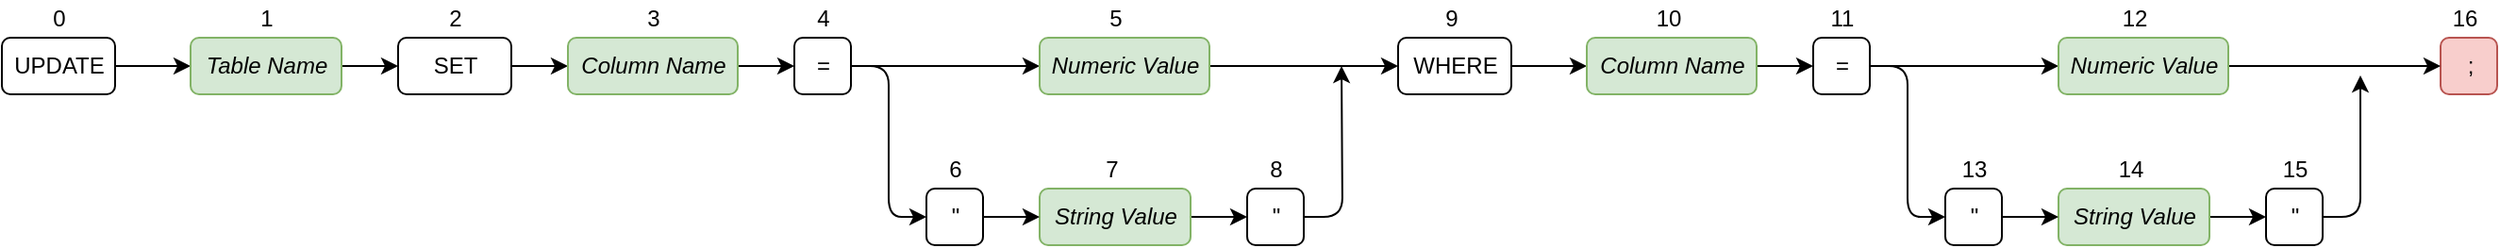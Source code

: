 <mxfile version="13.7.7" type="device"><diagram id="HH97DMklG3GvuwQJtJBX" name="Page-1"><mxGraphModel dx="1422" dy="804" grid="1" gridSize="10" guides="1" tooltips="1" connect="1" arrows="1" fold="1" page="1" pageScale="1" pageWidth="850" pageHeight="1100" math="0" shadow="0"><root><mxCell id="0"/><mxCell id="1" parent="0"/><mxCell id="w54cBLAl5rAkxmdbFsFD-27" style="edgeStyle=orthogonalEdgeStyle;orthogonalLoop=1;jettySize=auto;html=1;exitX=1;exitY=0.5;exitDx=0;exitDy=0;entryX=0;entryY=0.5;entryDx=0;entryDy=0;" parent="1" source="w54cBLAl5rAkxmdbFsFD-1" target="w54cBLAl5rAkxmdbFsFD-5" edge="1"><mxGeometry relative="1" as="geometry"><mxPoint x="160" y="95" as="targetPoint"/></mxGeometry></mxCell><mxCell id="w54cBLAl5rAkxmdbFsFD-1" value="UPDATE" style="html=1;rounded=1;" parent="1" vertex="1"><mxGeometry x="80" y="80" width="60" height="30" as="geometry"/></mxCell><mxCell id="w54cBLAl5rAkxmdbFsFD-2" value="0" style="text;html=1;align=center;verticalAlign=middle;resizable=0;points=[];autosize=1;rounded=1;" parent="1" vertex="1"><mxGeometry x="100" y="60" width="20" height="20" as="geometry"/></mxCell><mxCell id="w54cBLAl5rAkxmdbFsFD-29" style="edgeStyle=orthogonalEdgeStyle;orthogonalLoop=1;jettySize=auto;html=1;exitX=1;exitY=0.5;exitDx=0;exitDy=0;entryX=0;entryY=0.5;entryDx=0;entryDy=0;" parent="1" source="w54cBLAl5rAkxmdbFsFD-5" target="w54cBLAl5rAkxmdbFsFD-45" edge="1"><mxGeometry relative="1" as="geometry"><mxPoint x="290" y="95" as="targetPoint"/></mxGeometry></mxCell><mxCell id="w54cBLAl5rAkxmdbFsFD-5" value="&lt;i&gt;Table Name&lt;/i&gt;" style="html=1;fillColor=#d5e8d4;strokeColor=#82b366;rounded=1;" parent="1" vertex="1"><mxGeometry x="180" y="80" width="80" height="30" as="geometry"/></mxCell><mxCell id="w54cBLAl5rAkxmdbFsFD-6" value="1" style="text;html=1;align=center;verticalAlign=middle;resizable=0;points=[];autosize=1;rounded=1;" parent="1" vertex="1"><mxGeometry x="210" y="60" width="20" height="20" as="geometry"/></mxCell><mxCell id="w54cBLAl5rAkxmdbFsFD-44" style="edgeStyle=orthogonalEdgeStyle;orthogonalLoop=1;jettySize=auto;html=1;exitX=1;exitY=0.5;exitDx=0;exitDy=0;entryX=0;entryY=0.5;entryDx=0;entryDy=0;" parent="1" source="w54cBLAl5rAkxmdbFsFD-45" edge="1"><mxGeometry relative="1" as="geometry"><mxPoint x="380" y="95" as="targetPoint"/></mxGeometry></mxCell><mxCell id="w54cBLAl5rAkxmdbFsFD-45" value="SET" style="html=1;rounded=1;" parent="1" vertex="1"><mxGeometry x="290" y="80" width="60" height="30" as="geometry"/></mxCell><mxCell id="w54cBLAl5rAkxmdbFsFD-46" value="2" style="text;html=1;align=center;verticalAlign=middle;resizable=0;points=[];autosize=1;rounded=1;" parent="1" vertex="1"><mxGeometry x="310" y="60" width="20" height="20" as="geometry"/></mxCell><mxCell id="w54cBLAl5rAkxmdbFsFD-50" style="edgeStyle=orthogonalEdgeStyle;orthogonalLoop=1;jettySize=auto;html=1;exitX=1;exitY=0.5;exitDx=0;exitDy=0;entryX=0;entryY=0.5;entryDx=0;entryDy=0;" parent="1" source="w54cBLAl5rAkxmdbFsFD-51" target="w54cBLAl5rAkxmdbFsFD-62" edge="1"><mxGeometry relative="1" as="geometry"><mxPoint x="490" y="95" as="sourcePoint"/><mxPoint x="520" y="95" as="targetPoint"/></mxGeometry></mxCell><mxCell id="w54cBLAl5rAkxmdbFsFD-51" value="&lt;i&gt;Column Name&lt;/i&gt;" style="html=1;fillColor=#d5e8d4;strokeColor=#82b366;rounded=1;" parent="1" vertex="1"><mxGeometry x="380" y="80" width="90" height="30" as="geometry"/></mxCell><mxCell id="w54cBLAl5rAkxmdbFsFD-52" value="3" style="text;html=1;align=center;verticalAlign=middle;resizable=0;points=[];autosize=1;rounded=1;" parent="1" vertex="1"><mxGeometry x="415" y="60" width="20" height="20" as="geometry"/></mxCell><mxCell id="w54cBLAl5rAkxmdbFsFD-53" value=";" style="html=1;fillColor=#f8cecc;strokeColor=#b85450;rounded=1;" parent="1" vertex="1"><mxGeometry x="1372.5" y="80" width="30" height="30" as="geometry"/></mxCell><mxCell id="w54cBLAl5rAkxmdbFsFD-54" value="16" style="text;html=1;align=center;verticalAlign=middle;resizable=0;points=[];autosize=1;rounded=1;" parent="1" vertex="1"><mxGeometry x="1370" y="60" width="30" height="20" as="geometry"/></mxCell><mxCell id="w54cBLAl5rAkxmdbFsFD-76" style="edgeStyle=orthogonalEdgeStyle;orthogonalLoop=1;jettySize=auto;html=1;exitX=1;exitY=0.5;exitDx=0;exitDy=0;entryX=0;entryY=0.5;entryDx=0;entryDy=0;" parent="1" source="w54cBLAl5rAkxmdbFsFD-62" target="OghNVY7gZvebHVWYfb0N-5" edge="1"><mxGeometry relative="1" as="geometry"><mxPoint x="555" y="95" as="targetPoint"/></mxGeometry></mxCell><mxCell id="OghNVY7gZvebHVWYfb0N-9" style="edgeStyle=orthogonalEdgeStyle;rounded=1;orthogonalLoop=1;jettySize=auto;html=1;exitX=1;exitY=0.5;exitDx=0;exitDy=0;" parent="1" source="w54cBLAl5rAkxmdbFsFD-62" target="w54cBLAl5rAkxmdbFsFD-74" edge="1"><mxGeometry relative="1" as="geometry"/></mxCell><mxCell id="w54cBLAl5rAkxmdbFsFD-62" value="=" style="html=1;rounded=1;" parent="1" vertex="1"><mxGeometry x="500" y="80" width="30" height="30" as="geometry"/></mxCell><mxCell id="w54cBLAl5rAkxmdbFsFD-63" value="4" style="text;html=1;align=center;verticalAlign=middle;resizable=0;points=[];autosize=1;rounded=1;" parent="1" vertex="1"><mxGeometry x="505" y="60" width="20" height="20" as="geometry"/></mxCell><mxCell id="OghNVY7gZvebHVWYfb0N-10" style="edgeStyle=orthogonalEdgeStyle;rounded=1;orthogonalLoop=1;jettySize=auto;html=1;exitX=1;exitY=0.5;exitDx=0;exitDy=0;entryX=0;entryY=0.5;entryDx=0;entryDy=0;" parent="1" source="w54cBLAl5rAkxmdbFsFD-74" target="w54cBLAl5rAkxmdbFsFD-96" edge="1"><mxGeometry relative="1" as="geometry"/></mxCell><mxCell id="w54cBLAl5rAkxmdbFsFD-74" value="&lt;i&gt;Numeric Value&lt;/i&gt;" style="html=1;fillColor=#d5e8d4;strokeColor=#82b366;rounded=1;" parent="1" vertex="1"><mxGeometry x="630" y="80" width="90" height="30" as="geometry"/></mxCell><mxCell id="w54cBLAl5rAkxmdbFsFD-75" value="5" style="text;html=1;align=center;verticalAlign=middle;resizable=0;points=[];autosize=1;rounded=1;" parent="1" vertex="1"><mxGeometry x="660" y="60" width="20" height="20" as="geometry"/></mxCell><mxCell id="w54cBLAl5rAkxmdbFsFD-107" style="edgeStyle=orthogonalEdgeStyle;orthogonalLoop=1;jettySize=auto;html=1;exitX=1;exitY=0.5;exitDx=0;exitDy=0;" parent="1" source="OghNVY7gZvebHVWYfb0N-6" edge="1"><mxGeometry relative="1" as="geometry"><mxPoint x="690" y="95" as="sourcePoint"/><mxPoint x="790" y="95" as="targetPoint"/></mxGeometry></mxCell><mxCell id="w54cBLAl5rAkxmdbFsFD-95" style="edgeStyle=orthogonalEdgeStyle;orthogonalLoop=1;jettySize=auto;html=1;exitX=1;exitY=0.5;exitDx=0;exitDy=0;entryX=0;entryY=0.5;entryDx=0;entryDy=0;" parent="1" source="w54cBLAl5rAkxmdbFsFD-96" target="w54cBLAl5rAkxmdbFsFD-99" edge="1"><mxGeometry relative="1" as="geometry"><mxPoint x="910" y="95" as="targetPoint"/></mxGeometry></mxCell><mxCell id="w54cBLAl5rAkxmdbFsFD-96" value="WHERE" style="html=1;rounded=1;" parent="1" vertex="1"><mxGeometry x="820" y="80" width="60" height="30" as="geometry"/></mxCell><mxCell id="w54cBLAl5rAkxmdbFsFD-97" value="9" style="text;html=1;align=center;verticalAlign=middle;resizable=0;points=[];autosize=1;rounded=1;" parent="1" vertex="1"><mxGeometry x="837.5" y="60" width="20" height="20" as="geometry"/></mxCell><mxCell id="w54cBLAl5rAkxmdbFsFD-98" style="edgeStyle=orthogonalEdgeStyle;orthogonalLoop=1;jettySize=auto;html=1;exitX=1;exitY=0.5;exitDx=0;exitDy=0;entryX=0;entryY=0.5;entryDx=0;entryDy=0;" parent="1" source="w54cBLAl5rAkxmdbFsFD-99" target="w54cBLAl5rAkxmdbFsFD-102" edge="1"><mxGeometry relative="1" as="geometry"><mxPoint x="1030" y="95" as="sourcePoint"/><mxPoint x="1060" y="95" as="targetPoint"/></mxGeometry></mxCell><mxCell id="w54cBLAl5rAkxmdbFsFD-99" value="&lt;i&gt;Column Name&lt;/i&gt;" style="html=1;fillColor=#d5e8d4;strokeColor=#82b366;rounded=1;" parent="1" vertex="1"><mxGeometry x="920" y="80" width="90" height="30" as="geometry"/></mxCell><mxCell id="w54cBLAl5rAkxmdbFsFD-100" value="10" style="text;html=1;align=center;verticalAlign=middle;resizable=0;points=[];autosize=1;rounded=1;" parent="1" vertex="1"><mxGeometry x="947.5" y="60" width="30" height="20" as="geometry"/></mxCell><mxCell id="w54cBLAl5rAkxmdbFsFD-101" style="edgeStyle=orthogonalEdgeStyle;orthogonalLoop=1;jettySize=auto;html=1;exitX=1;exitY=0.5;exitDx=0;exitDy=0;entryX=0;entryY=0.5;entryDx=0;entryDy=0;" parent="1" source="w54cBLAl5rAkxmdbFsFD-102" target="w54cBLAl5rAkxmdbFsFD-104" edge="1"><mxGeometry relative="1" as="geometry"><mxPoint x="1095" y="95" as="targetPoint"/></mxGeometry></mxCell><mxCell id="9iL0rGQUI6W5r0ejlrNd-7" style="edgeStyle=orthogonalEdgeStyle;rounded=1;orthogonalLoop=1;jettySize=auto;html=1;exitX=1;exitY=0.5;exitDx=0;exitDy=0;entryX=0;entryY=0.5;entryDx=0;entryDy=0;" parent="1" source="w54cBLAl5rAkxmdbFsFD-102" target="9iL0rGQUI6W5r0ejlrNd-3" edge="1"><mxGeometry relative="1" as="geometry"/></mxCell><mxCell id="w54cBLAl5rAkxmdbFsFD-102" value="=" style="html=1;rounded=1;" parent="1" vertex="1"><mxGeometry x="1040" y="80" width="30" height="30" as="geometry"/></mxCell><mxCell id="w54cBLAl5rAkxmdbFsFD-103" value="11" style="text;html=1;align=center;verticalAlign=middle;resizable=0;points=[];autosize=1;rounded=1;" parent="1" vertex="1"><mxGeometry x="1040" y="60" width="30" height="20" as="geometry"/></mxCell><mxCell id="w54cBLAl5rAkxmdbFsFD-106" style="edgeStyle=orthogonalEdgeStyle;orthogonalLoop=1;jettySize=auto;html=1;exitX=1;exitY=0.5;exitDx=0;exitDy=0;entryX=0;entryY=0.5;entryDx=0;entryDy=0;" parent="1" source="w54cBLAl5rAkxmdbFsFD-104" target="w54cBLAl5rAkxmdbFsFD-53" edge="1"><mxGeometry relative="1" as="geometry"/></mxCell><mxCell id="w54cBLAl5rAkxmdbFsFD-104" value="&lt;i&gt;Numeric Value&lt;/i&gt;" style="html=1;fillColor=#d5e8d4;strokeColor=#82b366;rounded=1;" parent="1" vertex="1"><mxGeometry x="1170" y="80" width="90" height="30" as="geometry"/></mxCell><mxCell id="w54cBLAl5rAkxmdbFsFD-105" value="12" style="text;html=1;align=center;verticalAlign=middle;resizable=0;points=[];autosize=1;rounded=1;" parent="1" vertex="1"><mxGeometry x="1195" y="60" width="30" height="20" as="geometry"/></mxCell><mxCell id="9iL0rGQUI6W5r0ejlrNd-6" style="edgeStyle=orthogonalEdgeStyle;rounded=0;orthogonalLoop=1;jettySize=auto;html=1;exitX=1;exitY=0.5;exitDx=0;exitDy=0;entryX=0;entryY=0.5;entryDx=0;entryDy=0;" parent="1" source="9iL0rGQUI6W5r0ejlrNd-1" target="9iL0rGQUI6W5r0ejlrNd-4" edge="1"><mxGeometry relative="1" as="geometry"/></mxCell><mxCell id="9iL0rGQUI6W5r0ejlrNd-1" value="&lt;i&gt;String Value&lt;/i&gt;" style="html=1;fillColor=#d5e8d4;strokeColor=#82b366;rounded=1;" parent="1" vertex="1"><mxGeometry x="1170" y="160" width="80" height="30" as="geometry"/></mxCell><mxCell id="9iL0rGQUI6W5r0ejlrNd-2" value="14" style="text;html=1;align=center;verticalAlign=middle;resizable=0;points=[];autosize=1;rounded=1;" parent="1" vertex="1"><mxGeometry x="1192.5" y="140" width="30" height="20" as="geometry"/></mxCell><mxCell id="9iL0rGQUI6W5r0ejlrNd-5" style="edgeStyle=orthogonalEdgeStyle;rounded=0;orthogonalLoop=1;jettySize=auto;html=1;exitX=1;exitY=0.5;exitDx=0;exitDy=0;entryX=0;entryY=0.5;entryDx=0;entryDy=0;" parent="1" source="9iL0rGQUI6W5r0ejlrNd-3" target="9iL0rGQUI6W5r0ejlrNd-1" edge="1"><mxGeometry relative="1" as="geometry"/></mxCell><mxCell id="9iL0rGQUI6W5r0ejlrNd-3" value="&quot;" style="html=1;rounded=1;" parent="1" vertex="1"><mxGeometry x="1110" y="160" width="30" height="30" as="geometry"/></mxCell><mxCell id="9iL0rGQUI6W5r0ejlrNd-8" style="edgeStyle=orthogonalEdgeStyle;rounded=1;orthogonalLoop=1;jettySize=auto;html=1;exitX=1;exitY=0.5;exitDx=0;exitDy=0;" parent="1" source="9iL0rGQUI6W5r0ejlrNd-4" edge="1"><mxGeometry relative="1" as="geometry"><mxPoint x="1330" y="100" as="targetPoint"/><Array as="points"><mxPoint x="1330" y="175"/><mxPoint x="1330" y="100"/></Array></mxGeometry></mxCell><mxCell id="9iL0rGQUI6W5r0ejlrNd-4" value="&quot;" style="html=1;rounded=1;" parent="1" vertex="1"><mxGeometry x="1280" y="160" width="30" height="30" as="geometry"/></mxCell><mxCell id="9iL0rGQUI6W5r0ejlrNd-9" value="13" style="text;html=1;align=center;verticalAlign=middle;resizable=0;points=[];autosize=1;rounded=1;" parent="1" vertex="1"><mxGeometry x="1110" y="140" width="30" height="20" as="geometry"/></mxCell><mxCell id="9iL0rGQUI6W5r0ejlrNd-10" value="15" style="text;html=1;align=center;verticalAlign=middle;resizable=0;points=[];autosize=1;rounded=1;" parent="1" vertex="1"><mxGeometry x="1280" y="140" width="30" height="20" as="geometry"/></mxCell><mxCell id="OghNVY7gZvebHVWYfb0N-1" style="edgeStyle=orthogonalEdgeStyle;rounded=0;orthogonalLoop=1;jettySize=auto;html=1;exitX=1;exitY=0.5;exitDx=0;exitDy=0;entryX=0;entryY=0.5;entryDx=0;entryDy=0;" parent="1" source="OghNVY7gZvebHVWYfb0N-2" target="OghNVY7gZvebHVWYfb0N-6" edge="1"><mxGeometry relative="1" as="geometry"/></mxCell><mxCell id="OghNVY7gZvebHVWYfb0N-2" value="&lt;i&gt;String Value&lt;/i&gt;" style="html=1;fillColor=#d5e8d4;strokeColor=#82b366;rounded=1;" parent="1" vertex="1"><mxGeometry x="630" y="160" width="80" height="30" as="geometry"/></mxCell><mxCell id="OghNVY7gZvebHVWYfb0N-3" value="7" style="text;html=1;align=center;verticalAlign=middle;resizable=0;points=[];autosize=1;rounded=1;" parent="1" vertex="1"><mxGeometry x="657.5" y="140" width="20" height="20" as="geometry"/></mxCell><mxCell id="OghNVY7gZvebHVWYfb0N-4" style="edgeStyle=orthogonalEdgeStyle;rounded=0;orthogonalLoop=1;jettySize=auto;html=1;exitX=1;exitY=0.5;exitDx=0;exitDy=0;entryX=0;entryY=0.5;entryDx=0;entryDy=0;" parent="1" source="OghNVY7gZvebHVWYfb0N-5" target="OghNVY7gZvebHVWYfb0N-2" edge="1"><mxGeometry relative="1" as="geometry"/></mxCell><mxCell id="OghNVY7gZvebHVWYfb0N-5" value="&quot;" style="html=1;rounded=1;" parent="1" vertex="1"><mxGeometry x="570" y="160" width="30" height="30" as="geometry"/></mxCell><mxCell id="OghNVY7gZvebHVWYfb0N-6" value="&quot;" style="html=1;rounded=1;" parent="1" vertex="1"><mxGeometry x="740" y="160" width="30" height="30" as="geometry"/></mxCell><mxCell id="OghNVY7gZvebHVWYfb0N-7" value="6" style="text;html=1;align=center;verticalAlign=middle;resizable=0;points=[];autosize=1;rounded=1;" parent="1" vertex="1"><mxGeometry x="575" y="140" width="20" height="20" as="geometry"/></mxCell><mxCell id="OghNVY7gZvebHVWYfb0N-8" value="8" style="text;html=1;align=center;verticalAlign=middle;resizable=0;points=[];autosize=1;rounded=1;" parent="1" vertex="1"><mxGeometry x="745" y="140" width="20" height="20" as="geometry"/></mxCell></root></mxGraphModel></diagram></mxfile>